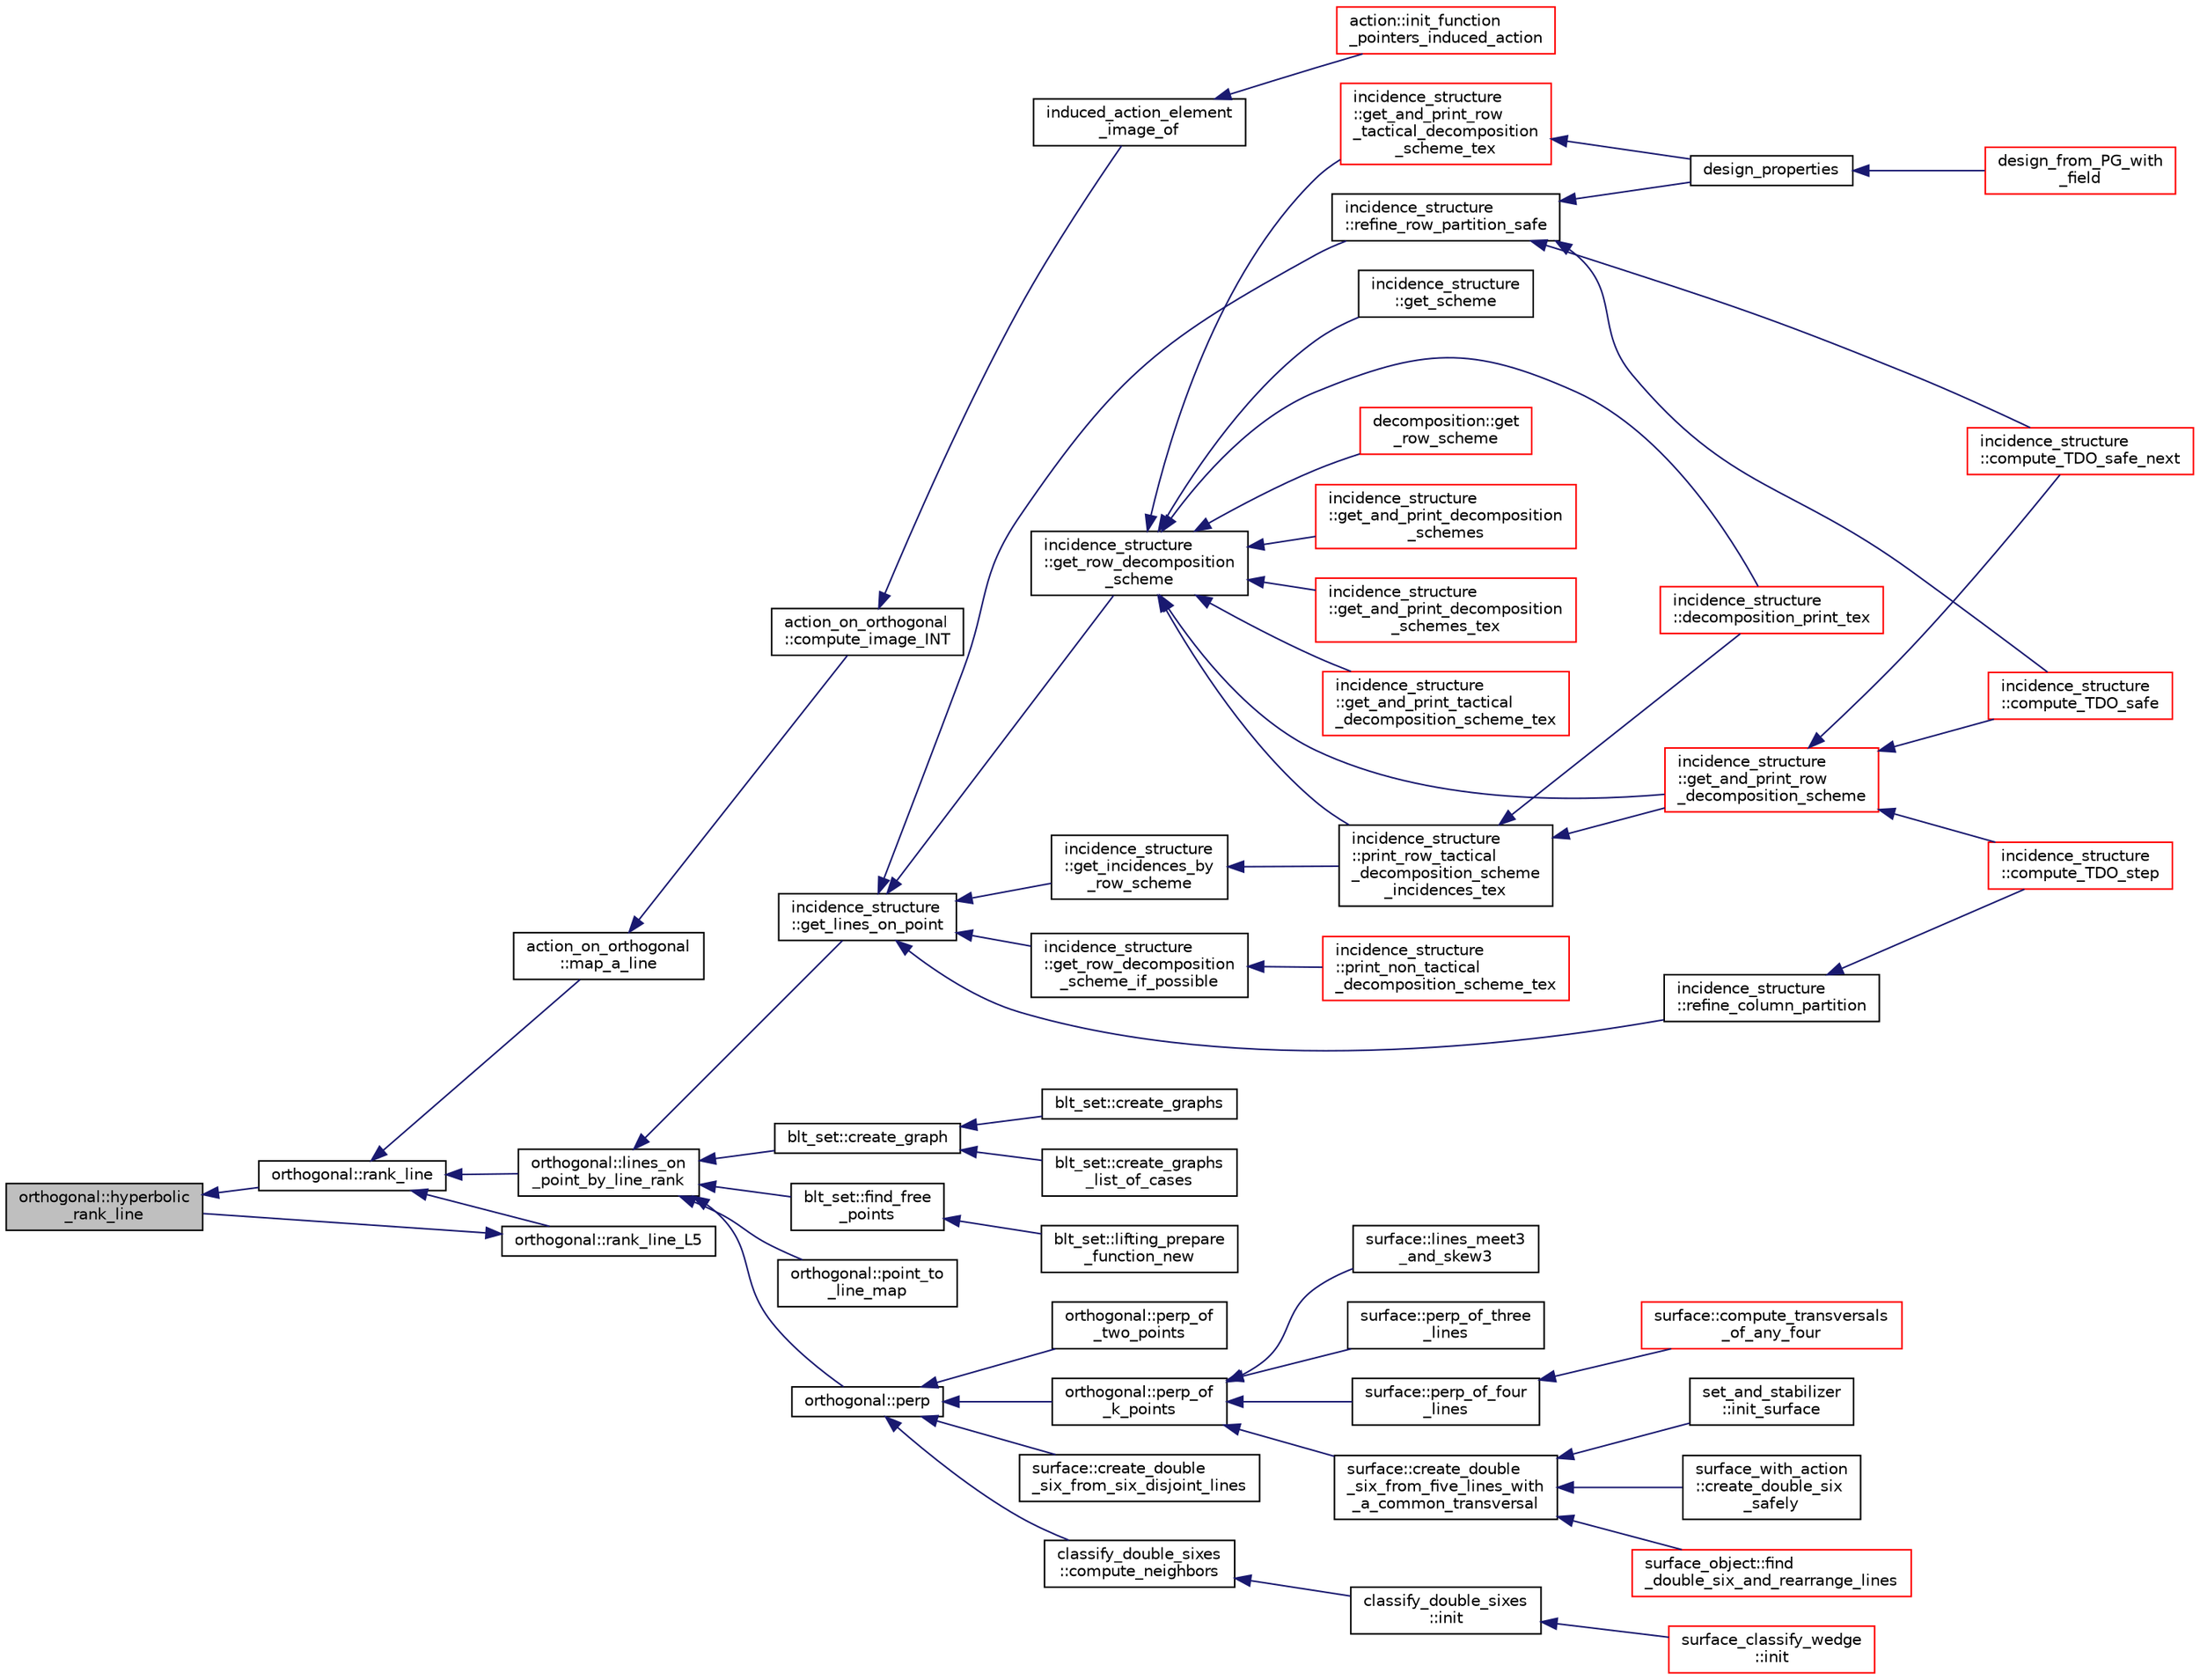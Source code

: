 digraph "orthogonal::hyperbolic_rank_line"
{
  edge [fontname="Helvetica",fontsize="10",labelfontname="Helvetica",labelfontsize="10"];
  node [fontname="Helvetica",fontsize="10",shape=record];
  rankdir="LR";
  Node8574 [label="orthogonal::hyperbolic\l_rank_line",height=0.2,width=0.4,color="black", fillcolor="grey75", style="filled", fontcolor="black"];
  Node8574 -> Node8575 [dir="back",color="midnightblue",fontsize="10",style="solid",fontname="Helvetica"];
  Node8575 [label="orthogonal::rank_line",height=0.2,width=0.4,color="black", fillcolor="white", style="filled",URL="$d7/daa/classorthogonal.html#a5e1b5a3eb76840f425e71f25dabcd470"];
  Node8575 -> Node8576 [dir="back",color="midnightblue",fontsize="10",style="solid",fontname="Helvetica"];
  Node8576 [label="orthogonal::lines_on\l_point_by_line_rank",height=0.2,width=0.4,color="black", fillcolor="white", style="filled",URL="$d7/daa/classorthogonal.html#adc21874b6da3cd3585c704994fb538aa"];
  Node8576 -> Node8577 [dir="back",color="midnightblue",fontsize="10",style="solid",fontname="Helvetica"];
  Node8577 [label="blt_set::create_graph",height=0.2,width=0.4,color="black", fillcolor="white", style="filled",URL="$d1/d3d/classblt__set.html#ae92249ece99ffbc92e93e49cd5d5dccf"];
  Node8577 -> Node8578 [dir="back",color="midnightblue",fontsize="10",style="solid",fontname="Helvetica"];
  Node8578 [label="blt_set::create_graphs",height=0.2,width=0.4,color="black", fillcolor="white", style="filled",URL="$d1/d3d/classblt__set.html#a3f1d4a8ed15875c47b327949f26a4533"];
  Node8577 -> Node8579 [dir="back",color="midnightblue",fontsize="10",style="solid",fontname="Helvetica"];
  Node8579 [label="blt_set::create_graphs\l_list_of_cases",height=0.2,width=0.4,color="black", fillcolor="white", style="filled",URL="$d1/d3d/classblt__set.html#a91ad531d4154bd887182dbd6121476f3"];
  Node8576 -> Node8580 [dir="back",color="midnightblue",fontsize="10",style="solid",fontname="Helvetica"];
  Node8580 [label="blt_set::find_free\l_points",height=0.2,width=0.4,color="black", fillcolor="white", style="filled",URL="$d1/d3d/classblt__set.html#a71f82dd3dc4a901ea2a0949d2f1af302"];
  Node8580 -> Node8581 [dir="back",color="midnightblue",fontsize="10",style="solid",fontname="Helvetica"];
  Node8581 [label="blt_set::lifting_prepare\l_function_new",height=0.2,width=0.4,color="black", fillcolor="white", style="filled",URL="$d1/d3d/classblt__set.html#a1314b7c0a3b78ba54c0f61a397d8afce"];
  Node8576 -> Node8582 [dir="back",color="midnightblue",fontsize="10",style="solid",fontname="Helvetica"];
  Node8582 [label="orthogonal::point_to\l_line_map",height=0.2,width=0.4,color="black", fillcolor="white", style="filled",URL="$d7/daa/classorthogonal.html#a1eae48671390d1c251303be93b45f9e4"];
  Node8576 -> Node8583 [dir="back",color="midnightblue",fontsize="10",style="solid",fontname="Helvetica"];
  Node8583 [label="orthogonal::perp",height=0.2,width=0.4,color="black", fillcolor="white", style="filled",URL="$d7/daa/classorthogonal.html#ae80e0fa8d1e8caddb9afbb466e3d3189"];
  Node8583 -> Node8584 [dir="back",color="midnightblue",fontsize="10",style="solid",fontname="Helvetica"];
  Node8584 [label="orthogonal::perp_of\l_two_points",height=0.2,width=0.4,color="black", fillcolor="white", style="filled",URL="$d7/daa/classorthogonal.html#a6a05fef2e61ed508bff66d6728c58ec0"];
  Node8583 -> Node8585 [dir="back",color="midnightblue",fontsize="10",style="solid",fontname="Helvetica"];
  Node8585 [label="orthogonal::perp_of\l_k_points",height=0.2,width=0.4,color="black", fillcolor="white", style="filled",URL="$d7/daa/classorthogonal.html#a6a92a4680dc76bb289141fc5c765f5fb"];
  Node8585 -> Node8586 [dir="back",color="midnightblue",fontsize="10",style="solid",fontname="Helvetica"];
  Node8586 [label="surface::lines_meet3\l_and_skew3",height=0.2,width=0.4,color="black", fillcolor="white", style="filled",URL="$d5/d88/classsurface.html#af87ed9d20b980a89342f20c206ae5790"];
  Node8585 -> Node8587 [dir="back",color="midnightblue",fontsize="10",style="solid",fontname="Helvetica"];
  Node8587 [label="surface::perp_of_three\l_lines",height=0.2,width=0.4,color="black", fillcolor="white", style="filled",URL="$d5/d88/classsurface.html#aaa43449a367799d405821a1cd5a7e644"];
  Node8585 -> Node8588 [dir="back",color="midnightblue",fontsize="10",style="solid",fontname="Helvetica"];
  Node8588 [label="surface::perp_of_four\l_lines",height=0.2,width=0.4,color="black", fillcolor="white", style="filled",URL="$d5/d88/classsurface.html#a8da8a93f1fcbf344eb943869b0d488f1"];
  Node8588 -> Node8589 [dir="back",color="midnightblue",fontsize="10",style="solid",fontname="Helvetica"];
  Node8589 [label="surface::compute_transversals\l_of_any_four",height=0.2,width=0.4,color="red", fillcolor="white", style="filled",URL="$d5/d88/classsurface.html#a8023ace5ba7640932b77f1d54a792614"];
  Node8585 -> Node8598 [dir="back",color="midnightblue",fontsize="10",style="solid",fontname="Helvetica"];
  Node8598 [label="surface::create_double\l_six_from_five_lines_with\l_a_common_transversal",height=0.2,width=0.4,color="black", fillcolor="white", style="filled",URL="$d5/d88/classsurface.html#a6d8fafa386893521305e016011d55673"];
  Node8598 -> Node8599 [dir="back",color="midnightblue",fontsize="10",style="solid",fontname="Helvetica"];
  Node8599 [label="surface_object::find\l_double_six_and_rearrange_lines",height=0.2,width=0.4,color="red", fillcolor="white", style="filled",URL="$df/df8/classsurface__object.html#aa2fc4ff039e9f3a5ac29718e29b6b90c"];
  Node8598 -> Node8610 [dir="back",color="midnightblue",fontsize="10",style="solid",fontname="Helvetica"];
  Node8610 [label="set_and_stabilizer\l::init_surface",height=0.2,width=0.4,color="black", fillcolor="white", style="filled",URL="$de/df6/classset__and__stabilizer.html#aac2cff4e770a86c6d40e55478e33b6b5"];
  Node8598 -> Node8611 [dir="back",color="midnightblue",fontsize="10",style="solid",fontname="Helvetica"];
  Node8611 [label="surface_with_action\l::create_double_six\l_safely",height=0.2,width=0.4,color="black", fillcolor="white", style="filled",URL="$d8/df9/classsurface__with__action.html#a5d151dc90786f5466eb08dc1e2939170"];
  Node8583 -> Node8612 [dir="back",color="midnightblue",fontsize="10",style="solid",fontname="Helvetica"];
  Node8612 [label="surface::create_double\l_six_from_six_disjoint_lines",height=0.2,width=0.4,color="black", fillcolor="white", style="filled",URL="$d5/d88/classsurface.html#a4c44f0a33d709edee71537547880dd87"];
  Node8583 -> Node8613 [dir="back",color="midnightblue",fontsize="10",style="solid",fontname="Helvetica"];
  Node8613 [label="classify_double_sixes\l::compute_neighbors",height=0.2,width=0.4,color="black", fillcolor="white", style="filled",URL="$dd/d23/classclassify__double__sixes.html#a675e241052c36c58063ddcfc06d209b2"];
  Node8613 -> Node8592 [dir="back",color="midnightblue",fontsize="10",style="solid",fontname="Helvetica"];
  Node8592 [label="classify_double_sixes\l::init",height=0.2,width=0.4,color="black", fillcolor="white", style="filled",URL="$dd/d23/classclassify__double__sixes.html#a8c5c41d5124b35379d626480ff225f7b"];
  Node8592 -> Node8593 [dir="back",color="midnightblue",fontsize="10",style="solid",fontname="Helvetica"];
  Node8593 [label="surface_classify_wedge\l::init",height=0.2,width=0.4,color="red", fillcolor="white", style="filled",URL="$d7/d5c/classsurface__classify__wedge.html#a43302106663b307aa8274a5112a7010a"];
  Node8576 -> Node8614 [dir="back",color="midnightblue",fontsize="10",style="solid",fontname="Helvetica"];
  Node8614 [label="incidence_structure\l::get_lines_on_point",height=0.2,width=0.4,color="black", fillcolor="white", style="filled",URL="$da/d8a/classincidence__structure.html#a09148fd9478525b4a65c8e44833d1861"];
  Node8614 -> Node8615 [dir="back",color="midnightblue",fontsize="10",style="solid",fontname="Helvetica"];
  Node8615 [label="incidence_structure\l::refine_row_partition_safe",height=0.2,width=0.4,color="black", fillcolor="white", style="filled",URL="$da/d8a/classincidence__structure.html#ae84b2dc0f1a0cd1f9acfadcae21e3745"];
  Node8615 -> Node8616 [dir="back",color="midnightblue",fontsize="10",style="solid",fontname="Helvetica"];
  Node8616 [label="design_properties",height=0.2,width=0.4,color="black", fillcolor="white", style="filled",URL="$d9/dc2/apps_2combinatorics_2design_8_c.html#a7d7aac893d68b4a25d1ab91b57ae2af1"];
  Node8616 -> Node8617 [dir="back",color="midnightblue",fontsize="10",style="solid",fontname="Helvetica"];
  Node8617 [label="design_from_PG_with\l_field",height=0.2,width=0.4,color="red", fillcolor="white", style="filled",URL="$d9/dc2/apps_2combinatorics_2design_8_c.html#a5d0ddbe05228e631bc5fc469bc9ba6dd"];
  Node8615 -> Node8620 [dir="back",color="midnightblue",fontsize="10",style="solid",fontname="Helvetica"];
  Node8620 [label="incidence_structure\l::compute_TDO_safe_next",height=0.2,width=0.4,color="red", fillcolor="white", style="filled",URL="$da/d8a/classincidence__structure.html#a7c315a348fc6bed0f8642767cc9cd7d1"];
  Node8615 -> Node8623 [dir="back",color="midnightblue",fontsize="10",style="solid",fontname="Helvetica"];
  Node8623 [label="incidence_structure\l::compute_TDO_safe",height=0.2,width=0.4,color="red", fillcolor="white", style="filled",URL="$da/d8a/classincidence__structure.html#ab1409e71c4b6855e49edfd3526644202"];
  Node8614 -> Node8637 [dir="back",color="midnightblue",fontsize="10",style="solid",fontname="Helvetica"];
  Node8637 [label="incidence_structure\l::refine_column_partition",height=0.2,width=0.4,color="black", fillcolor="white", style="filled",URL="$da/d8a/classincidence__structure.html#ac262f307c1531d67496129dc7890cda4"];
  Node8637 -> Node8638 [dir="back",color="midnightblue",fontsize="10",style="solid",fontname="Helvetica"];
  Node8638 [label="incidence_structure\l::compute_TDO_step",height=0.2,width=0.4,color="red", fillcolor="white", style="filled",URL="$da/d8a/classincidence__structure.html#a6175accaa64033df34d722c594a8b827"];
  Node8614 -> Node8642 [dir="back",color="midnightblue",fontsize="10",style="solid",fontname="Helvetica"];
  Node8642 [label="incidence_structure\l::get_incidences_by\l_row_scheme",height=0.2,width=0.4,color="black", fillcolor="white", style="filled",URL="$da/d8a/classincidence__structure.html#addab249e03244133841bd793389c792c"];
  Node8642 -> Node8643 [dir="back",color="midnightblue",fontsize="10",style="solid",fontname="Helvetica"];
  Node8643 [label="incidence_structure\l::print_row_tactical\l_decomposition_scheme\l_incidences_tex",height=0.2,width=0.4,color="black", fillcolor="white", style="filled",URL="$da/d8a/classincidence__structure.html#a23279d5c98b702de05171c245d5375fa"];
  Node8643 -> Node8644 [dir="back",color="midnightblue",fontsize="10",style="solid",fontname="Helvetica"];
  Node8644 [label="incidence_structure\l::get_and_print_row\l_decomposition_scheme",height=0.2,width=0.4,color="red", fillcolor="white", style="filled",URL="$da/d8a/classincidence__structure.html#a4a1e589bb5c47fb2d98fdb561b669dcf"];
  Node8644 -> Node8620 [dir="back",color="midnightblue",fontsize="10",style="solid",fontname="Helvetica"];
  Node8644 -> Node8623 [dir="back",color="midnightblue",fontsize="10",style="solid",fontname="Helvetica"];
  Node8644 -> Node8638 [dir="back",color="midnightblue",fontsize="10",style="solid",fontname="Helvetica"];
  Node8643 -> Node8645 [dir="back",color="midnightblue",fontsize="10",style="solid",fontname="Helvetica"];
  Node8645 [label="incidence_structure\l::decomposition_print_tex",height=0.2,width=0.4,color="red", fillcolor="white", style="filled",URL="$da/d8a/classincidence__structure.html#ada3fae9fd1819b36e6bfe18dedd01e6a"];
  Node8614 -> Node8646 [dir="back",color="midnightblue",fontsize="10",style="solid",fontname="Helvetica"];
  Node8646 [label="incidence_structure\l::get_row_decomposition\l_scheme",height=0.2,width=0.4,color="black", fillcolor="white", style="filled",URL="$da/d8a/classincidence__structure.html#aa0ad04253ba8e75bb15900ee8b01c9aa"];
  Node8646 -> Node8647 [dir="back",color="midnightblue",fontsize="10",style="solid",fontname="Helvetica"];
  Node8647 [label="decomposition::get\l_row_scheme",height=0.2,width=0.4,color="red", fillcolor="white", style="filled",URL="$d3/d2b/classdecomposition.html#acdb57cdc0c5b1b4692337a7a629f7113"];
  Node8646 -> Node8643 [dir="back",color="midnightblue",fontsize="10",style="solid",fontname="Helvetica"];
  Node8646 -> Node8644 [dir="back",color="midnightblue",fontsize="10",style="solid",fontname="Helvetica"];
  Node8646 -> Node8649 [dir="back",color="midnightblue",fontsize="10",style="solid",fontname="Helvetica"];
  Node8649 [label="incidence_structure\l::get_and_print_decomposition\l_schemes",height=0.2,width=0.4,color="red", fillcolor="white", style="filled",URL="$da/d8a/classincidence__structure.html#a95766a2ffb220bae98b60ed3c91bce9a"];
  Node8646 -> Node8653 [dir="back",color="midnightblue",fontsize="10",style="solid",fontname="Helvetica"];
  Node8653 [label="incidence_structure\l::get_and_print_decomposition\l_schemes_tex",height=0.2,width=0.4,color="red", fillcolor="white", style="filled",URL="$da/d8a/classincidence__structure.html#a2a9844501c86ee7588a64227cc6867e5"];
  Node8646 -> Node8654 [dir="back",color="midnightblue",fontsize="10",style="solid",fontname="Helvetica"];
  Node8654 [label="incidence_structure\l::get_and_print_tactical\l_decomposition_scheme_tex",height=0.2,width=0.4,color="red", fillcolor="white", style="filled",URL="$da/d8a/classincidence__structure.html#a88a5db2769f6529b86c1ee250ceed24d"];
  Node8646 -> Node8655 [dir="back",color="midnightblue",fontsize="10",style="solid",fontname="Helvetica"];
  Node8655 [label="incidence_structure\l::get_scheme",height=0.2,width=0.4,color="black", fillcolor="white", style="filled",URL="$da/d8a/classincidence__structure.html#a13191a7c41cd54c5a453e82395893ad9"];
  Node8646 -> Node8656 [dir="back",color="midnightblue",fontsize="10",style="solid",fontname="Helvetica"];
  Node8656 [label="incidence_structure\l::get_and_print_row\l_tactical_decomposition\l_scheme_tex",height=0.2,width=0.4,color="red", fillcolor="white", style="filled",URL="$da/d8a/classincidence__structure.html#a93bcc4c9c4ebb9635a60b2c5df9c43b0"];
  Node8656 -> Node8616 [dir="back",color="midnightblue",fontsize="10",style="solid",fontname="Helvetica"];
  Node8646 -> Node8645 [dir="back",color="midnightblue",fontsize="10",style="solid",fontname="Helvetica"];
  Node8614 -> Node8657 [dir="back",color="midnightblue",fontsize="10",style="solid",fontname="Helvetica"];
  Node8657 [label="incidence_structure\l::get_row_decomposition\l_scheme_if_possible",height=0.2,width=0.4,color="black", fillcolor="white", style="filled",URL="$da/d8a/classincidence__structure.html#ac93d2a6419b0fca3f25f101c5f08caf5"];
  Node8657 -> Node8658 [dir="back",color="midnightblue",fontsize="10",style="solid",fontname="Helvetica"];
  Node8658 [label="incidence_structure\l::print_non_tactical\l_decomposition_scheme_tex",height=0.2,width=0.4,color="red", fillcolor="white", style="filled",URL="$da/d8a/classincidence__structure.html#a27995a1d72c680e66343d871d838800e"];
  Node8575 -> Node8659 [dir="back",color="midnightblue",fontsize="10",style="solid",fontname="Helvetica"];
  Node8659 [label="orthogonal::rank_line_L5",height=0.2,width=0.4,color="black", fillcolor="white", style="filled",URL="$d7/daa/classorthogonal.html#a80bcc065004ef76b70cef437fff6f54c"];
  Node8659 -> Node8574 [dir="back",color="midnightblue",fontsize="10",style="solid",fontname="Helvetica"];
  Node8575 -> Node8660 [dir="back",color="midnightblue",fontsize="10",style="solid",fontname="Helvetica"];
  Node8660 [label="action_on_orthogonal\l::map_a_line",height=0.2,width=0.4,color="black", fillcolor="white", style="filled",URL="$dc/d87/classaction__on__orthogonal.html#ac7e41a4bbc9e0f2813f2f7030f3ed177"];
  Node8660 -> Node8661 [dir="back",color="midnightblue",fontsize="10",style="solid",fontname="Helvetica"];
  Node8661 [label="action_on_orthogonal\l::compute_image_INT",height=0.2,width=0.4,color="black", fillcolor="white", style="filled",URL="$dc/d87/classaction__on__orthogonal.html#a53cee5a150163f7614151b9cd1fc06f3"];
  Node8661 -> Node8662 [dir="back",color="midnightblue",fontsize="10",style="solid",fontname="Helvetica"];
  Node8662 [label="induced_action_element\l_image_of",height=0.2,width=0.4,color="black", fillcolor="white", style="filled",URL="$d3/d27/interface_8_c.html#a821850d6c3988dd122de0489cd36f0f0"];
  Node8662 -> Node8663 [dir="back",color="midnightblue",fontsize="10",style="solid",fontname="Helvetica"];
  Node8663 [label="action::init_function\l_pointers_induced_action",height=0.2,width=0.4,color="red", fillcolor="white", style="filled",URL="$d2/d86/classaction.html#a3b9287d084b24f7a3b9532a7589c58de"];
}
